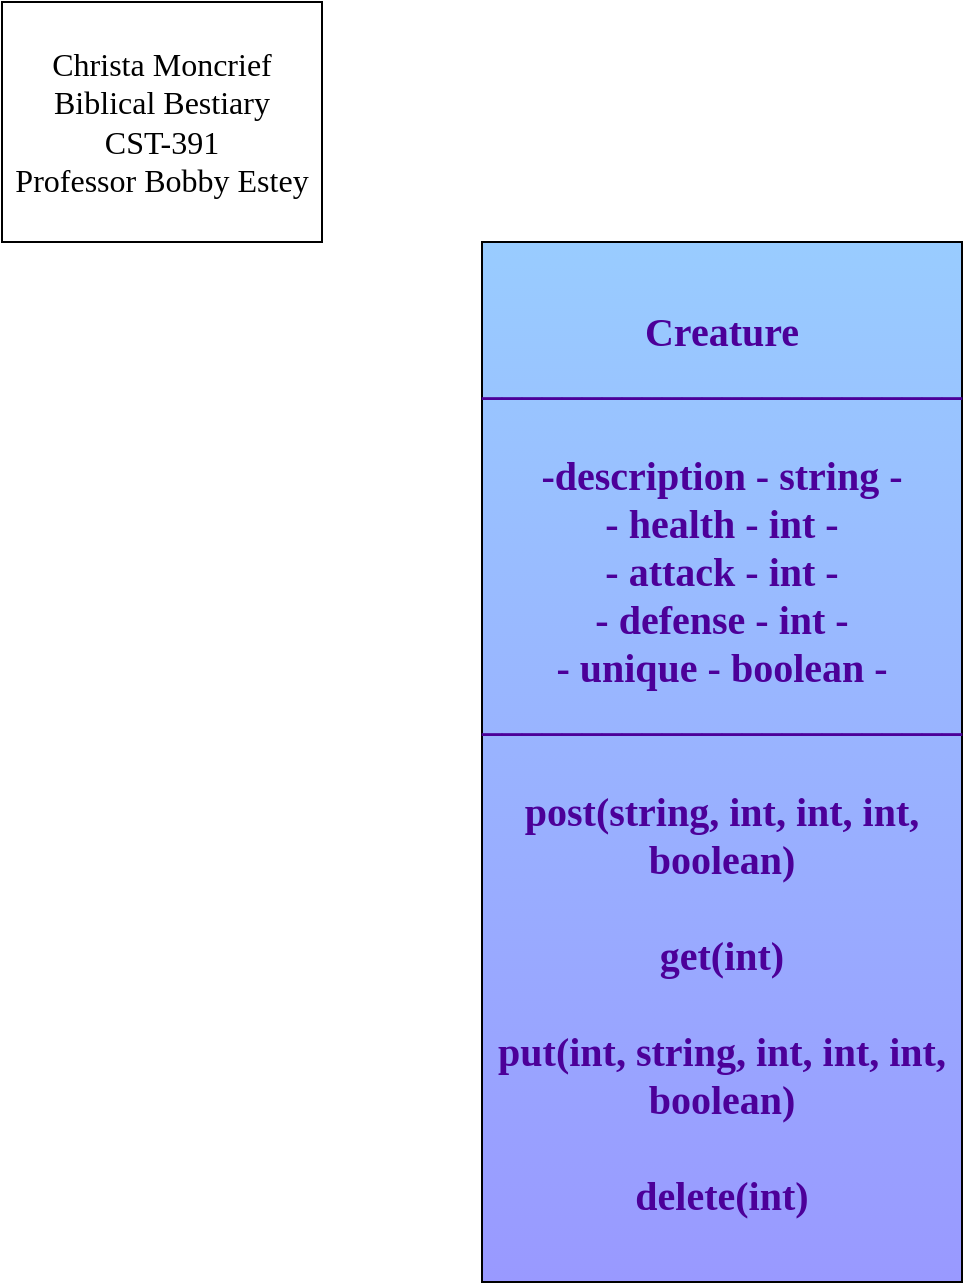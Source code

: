 <mxfile version="20.8.10" type="device"><diagram name="Page-1" id="Zbw6jQBc5vmsVgqzLKxx"><mxGraphModel dx="1036" dy="606" grid="1" gridSize="10" guides="1" tooltips="1" connect="1" arrows="1" fold="1" page="1" pageScale="1" pageWidth="850" pageHeight="1100" math="0" shadow="0"><root><mxCell id="0"/><mxCell id="1" parent="0"/><mxCell id="Drs3gxqqIUuE-eAEc3Np-1" value="&lt;font face=&quot;Garamond&quot; style=&quot;font-size: 16px;&quot;&gt;Christa Moncrief&lt;br&gt;Biblical Bestiary&lt;br&gt;CST-391&lt;br&gt;Professor Bobby Estey&lt;/font&gt;" style="rounded=0;whiteSpace=wrap;html=1;" parent="1" vertex="1"><mxGeometry x="40" y="40" width="160" height="120" as="geometry"/></mxCell><mxCell id="Drs3gxqqIUuE-eAEc3Np-2" value="&lt;font style=&quot;font-size: 20px;&quot; face=&quot;Garamond&quot;&gt;&lt;b&gt;&lt;font color=&quot;#4c0099&quot;&gt;Creature&lt;br&gt;________________________&lt;br&gt;&lt;br&gt;-description - string -&lt;br&gt;- health - int -&lt;br&gt;- attack - int -&lt;br&gt;- defense - int -&lt;br&gt;- unique - boolean -&lt;br&gt;________________________&lt;br&gt;&lt;br&gt;post(string, int, int, int, boolean)&lt;br&gt;&lt;br&gt;get(int)&lt;br&gt;&lt;br&gt;put(int, string, int, int, int, boolean)&lt;br&gt;&lt;br&gt;delete(int)&lt;/font&gt;&lt;/b&gt;&lt;br&gt;&lt;/font&gt;" style="rounded=0;whiteSpace=wrap;html=1;fillStyle=cross-hatch;fillColor=#99CCFF;gradientColor=#9999FF;" parent="1" vertex="1"><mxGeometry x="280" y="160" width="240" height="520" as="geometry"/></mxCell></root></mxGraphModel></diagram></mxfile>